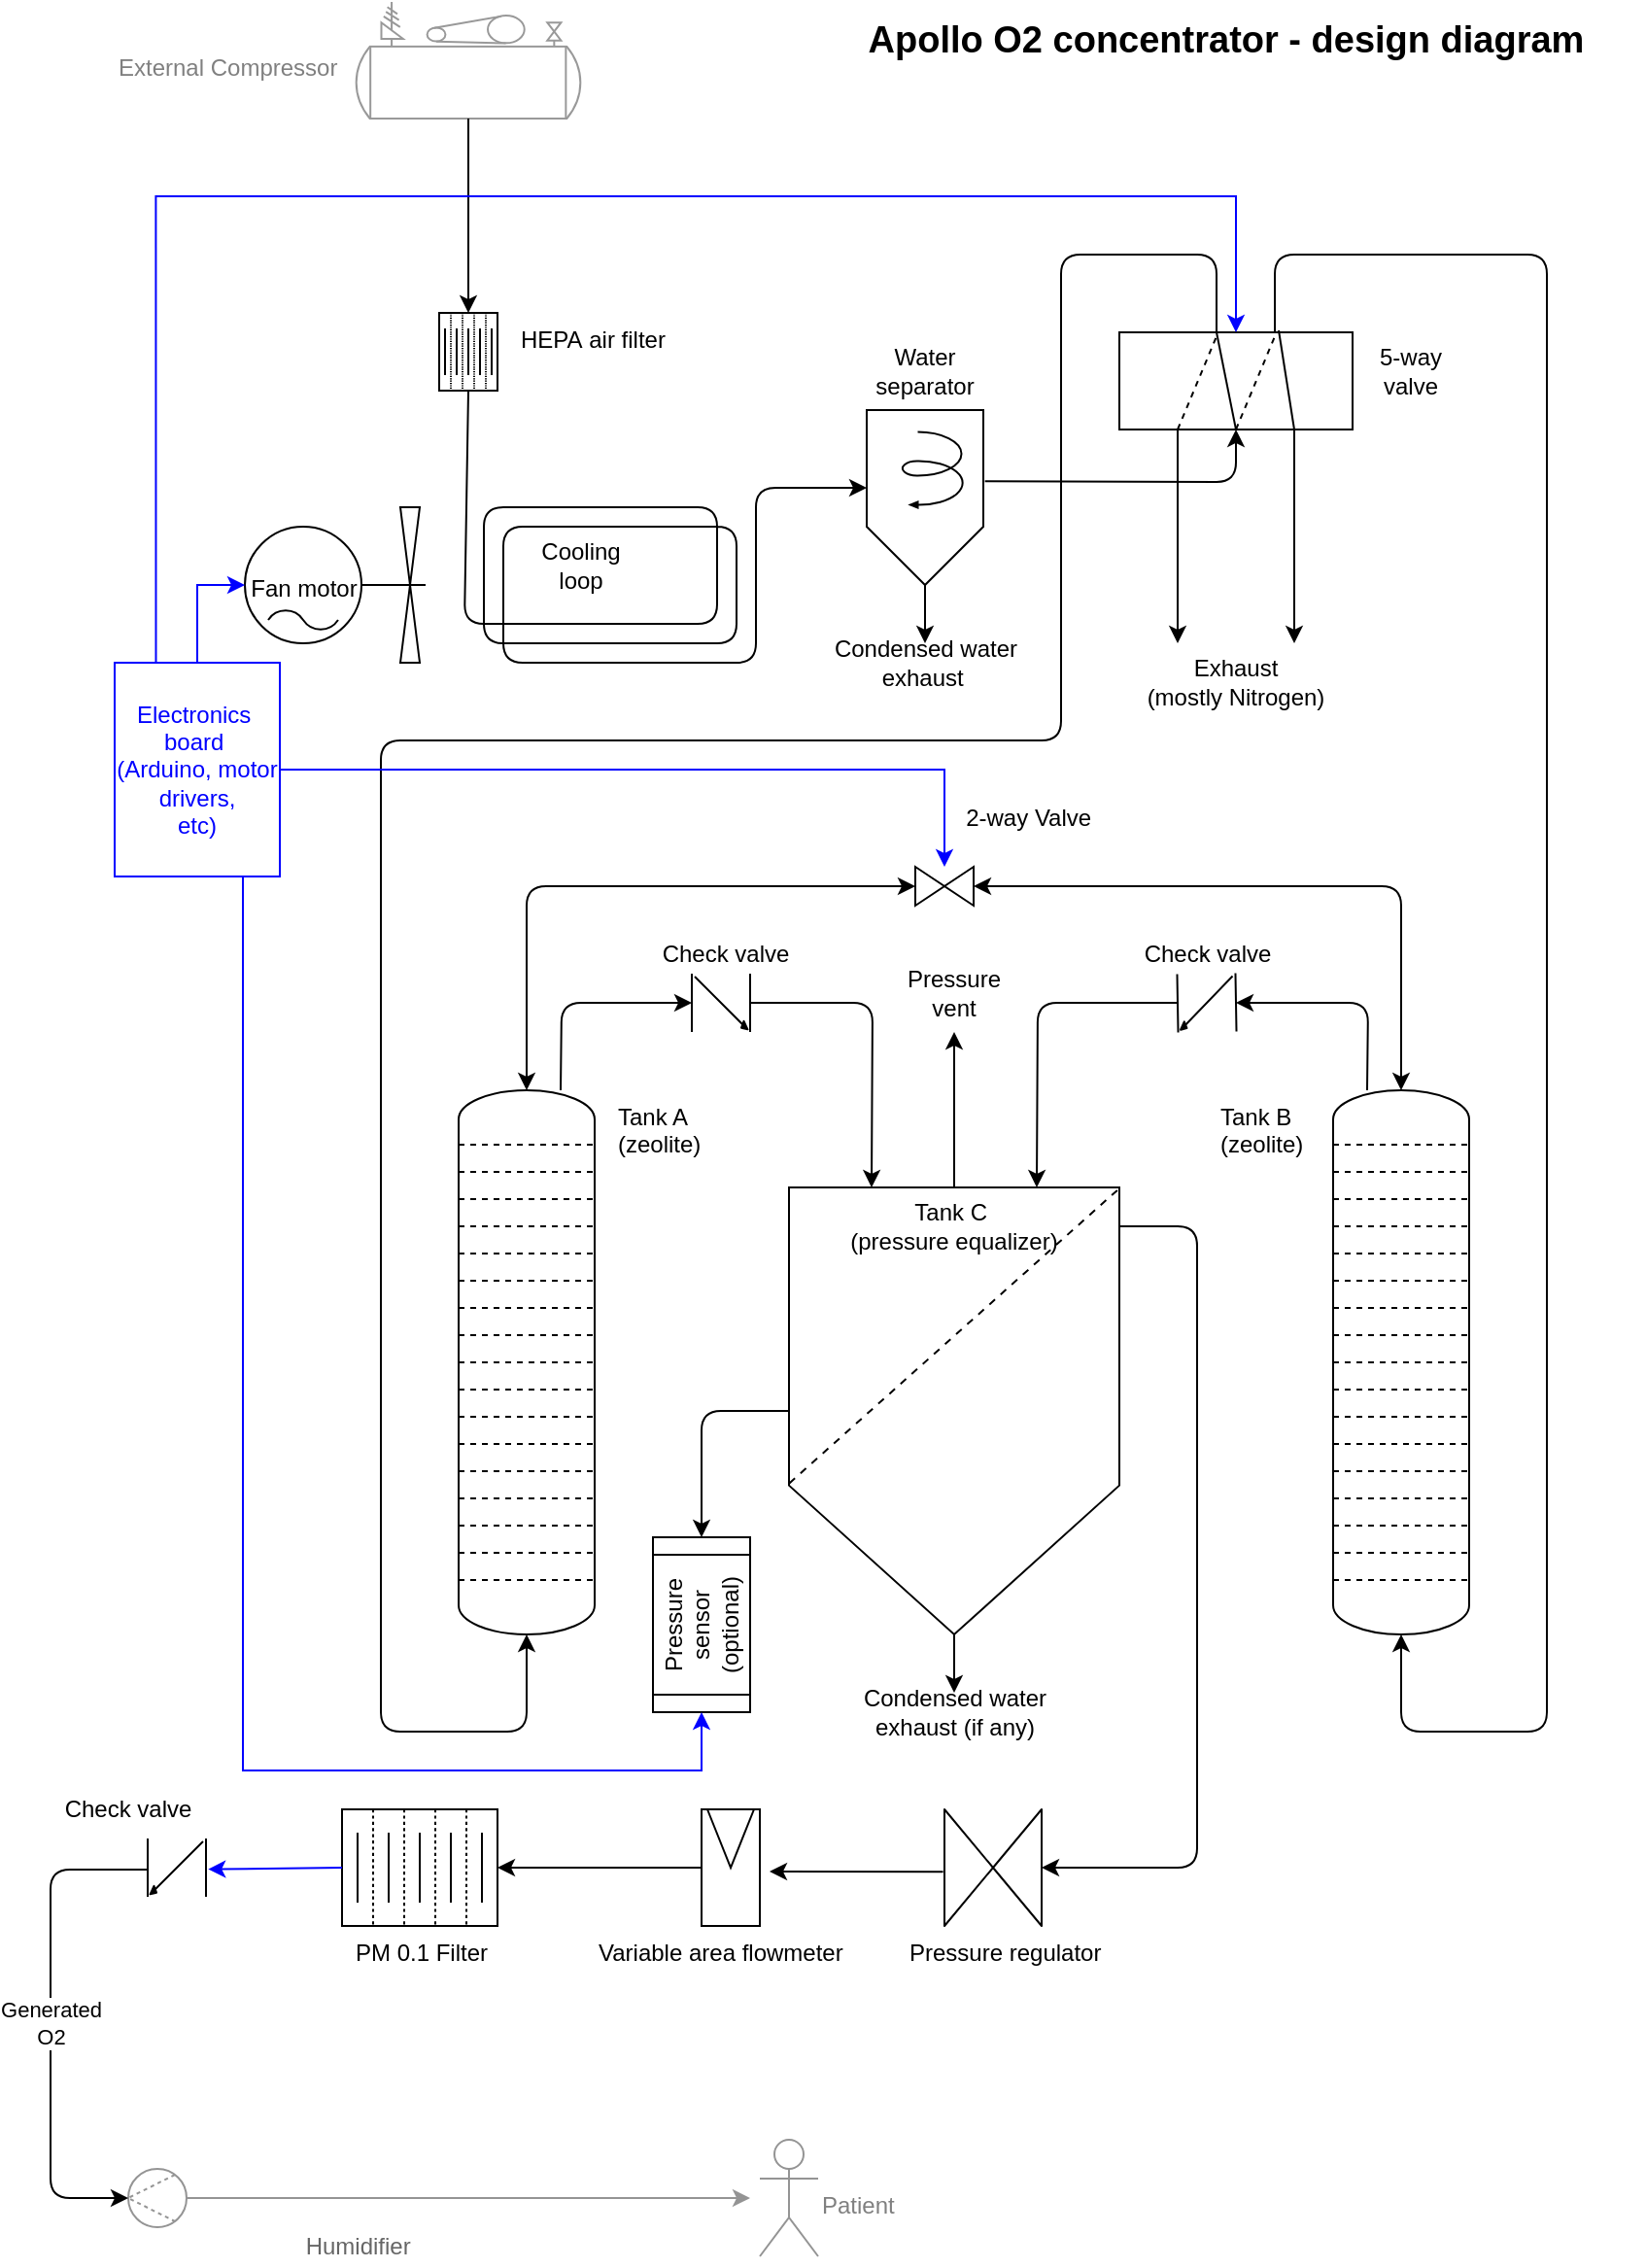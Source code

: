 <mxfile version="12.8.5" type="google" pages="2"><diagram id="o3UDUGT663K1OVZrXmTl" name="Mechanical diagram"><mxGraphModel dx="1422" dy="1862" grid="1" gridSize="10" guides="1" tooltips="1" connect="1" arrows="1" fold="1" page="1" pageScale="1" pageWidth="850" pageHeight="1100" math="0" shadow="0"><root><mxCell id="0"/><mxCell id="1" parent="0"/><mxCell id="xIg6QCw39Z3vxTg9VOTx-1" value="" style="verticalLabelPosition=bottom;outlineConnect=0;align=center;dashed=0;html=1;verticalAlign=top;shape=mxgraph.pid.compressors.ac_air_compressor;fontFamily=Helvetica;fontSize=12;fontColor=#999999;strokeColor=#999999;fillColor=#ffffff;" parent="1" vertex="1"><mxGeometry x="185" y="-1080" width="120" height="60" as="geometry"/></mxCell><mxCell id="xIg6QCw39Z3vxTg9VOTx-15" value="" style="endArrow=classic;html=1;exitX=0.5;exitY=1;exitDx=0;exitDy=0;" parent="1" source="xIg6QCw39Z3vxTg9VOTx-2" edge="1"><mxGeometry width="50" height="50" relative="1" as="geometry"><mxPoint x="343" y="-530" as="sourcePoint"/><mxPoint x="450" y="-830" as="targetPoint"/><Array as="points"><mxPoint x="243" y="-760"/><mxPoint x="373" y="-760"/><mxPoint x="373" y="-820"/><mxPoint x="253" y="-820"/><mxPoint x="253" y="-750"/><mxPoint x="383" y="-750"/><mxPoint x="383" y="-810"/><mxPoint x="263" y="-810"/><mxPoint x="263" y="-740"/><mxPoint x="393" y="-740"/><mxPoint x="393" y="-830"/></Array></mxGeometry></mxCell><mxCell id="xIg6QCw39Z3vxTg9VOTx-26" value="" style="rounded=0;whiteSpace=wrap;html=1;fillColor=none;" parent="1" vertex="1"><mxGeometry x="580" y="-910" width="120" height="50" as="geometry"/></mxCell><mxCell id="xIg6QCw39Z3vxTg9VOTx-29" value="" style="endArrow=classic;html=1;entryX=0.5;entryY=1;entryDx=0;entryDy=0;exitX=0.667;exitY=0;exitDx=0;exitDy=0;exitPerimeter=0;" parent="1" source="xIg6QCw39Z3vxTg9VOTx-26" target="xIg6QCw39Z3vxTg9VOTx-34" edge="1"><mxGeometry width="50" height="50" relative="1" as="geometry"><mxPoint x="680" y="-950" as="sourcePoint"/><mxPoint x="670" y="-790" as="targetPoint"/><Array as="points"><mxPoint x="660" y="-950"/><mxPoint x="800" y="-950"/><mxPoint x="800" y="-710"/><mxPoint x="800" y="-190"/><mxPoint x="725" y="-190"/></Array></mxGeometry></mxCell><mxCell id="xIg6QCw39Z3vxTg9VOTx-30" value="" style="endArrow=classic;html=1;entryX=0.5;entryY=1;entryDx=0;entryDy=0;" parent="1" target="xIg6QCw39Z3vxTg9VOTx-33" edge="1"><mxGeometry width="50" height="50" relative="1" as="geometry"><mxPoint x="630" y="-910" as="sourcePoint"/><mxPoint x="600" y="-790" as="targetPoint"/><Array as="points"><mxPoint x="630" y="-950"/><mxPoint x="550" y="-950"/><mxPoint x="550" y="-700"/><mxPoint x="200" y="-700"/><mxPoint x="200" y="-190"/><mxPoint x="275" y="-190"/></Array></mxGeometry></mxCell><mxCell id="xIg6QCw39Z3vxTg9VOTx-31" value="Cooling loop" style="text;html=1;strokeColor=none;fillColor=none;align=center;verticalAlign=middle;whiteSpace=wrap;rounded=0;" parent="1" vertex="1"><mxGeometry x="283" y="-800" width="40" height="20" as="geometry"/></mxCell><mxCell id="xIg6QCw39Z3vxTg9VOTx-32" value="" style="verticalLabelPosition=bottom;outlineConnect=0;align=center;dashed=0;html=1;verticalAlign=top;shape=mxgraph.pid.misc.screening_device,_sieve,_strainer;fontFamily=Helvetica;fontSize=12;fontColor=#000000;strokeColor=#000000;fillColor=#ffffff;flipH=1;" parent="1" vertex="1"><mxGeometry x="410" y="-470" width="170" height="230" as="geometry"/></mxCell><mxCell id="xIg6QCw39Z3vxTg9VOTx-33" value="" style="verticalLabelPosition=bottom;outlineConnect=0;align=center;dashed=0;html=1;verticalAlign=top;shape=mxgraph.pid2misc.column;columnType=tray;fontFamily=Helvetica;fontSize=12;fontColor=#000000;strokeColor=#000000;" parent="1" vertex="1"><mxGeometry x="240" y="-520" width="70" height="280" as="geometry"/></mxCell><mxCell id="xIg6QCw39Z3vxTg9VOTx-34" value="" style="verticalLabelPosition=bottom;outlineConnect=0;align=center;dashed=0;html=1;verticalAlign=top;shape=mxgraph.pid2misc.column;columnType=tray;fontFamily=Helvetica;fontSize=12;fontColor=#000000;strokeColor=#000000;" parent="1" vertex="1"><mxGeometry x="690" y="-520" width="70" height="280" as="geometry"/></mxCell><mxCell id="xIg6QCw39Z3vxTg9VOTx-35" value="" style="endArrow=classic;html=1;exitX=0.75;exitY=1;exitDx=0;exitDy=0;" parent="1" source="xIg6QCw39Z3vxTg9VOTx-26" edge="1"><mxGeometry width="50" height="50" relative="1" as="geometry"><mxPoint x="440" y="-670" as="sourcePoint"/><mxPoint x="670" y="-750" as="targetPoint"/></mxGeometry></mxCell><mxCell id="xIg6QCw39Z3vxTg9VOTx-38" value="" style="endArrow=classic;html=1;exitX=0.25;exitY=1;exitDx=0;exitDy=0;" parent="1" source="xIg6QCw39Z3vxTg9VOTx-26" edge="1"><mxGeometry width="50" height="50" relative="1" as="geometry"><mxPoint x="440" y="-670" as="sourcePoint"/><mxPoint x="610" y="-750" as="targetPoint"/></mxGeometry></mxCell><mxCell id="xIg6QCw39Z3vxTg9VOTx-39" value="" style="shape=collate;whiteSpace=wrap;html=1;fillColor=none;rotation=-90;" parent="1" vertex="1"><mxGeometry x="480" y="-640" width="20" height="30" as="geometry"/></mxCell><mxCell id="xIg6QCw39Z3vxTg9VOTx-42" value="" style="endArrow=classic;startArrow=classic;html=1;exitX=0.5;exitY=0;exitDx=0;exitDy=0;entryX=0.5;entryY=0;entryDx=0;entryDy=0;" parent="1" source="xIg6QCw39Z3vxTg9VOTx-33" target="xIg6QCw39Z3vxTg9VOTx-39" edge="1"><mxGeometry width="50" height="50" relative="1" as="geometry"><mxPoint x="280" y="-540" as="sourcePoint"/><mxPoint x="330" y="-590" as="targetPoint"/><Array as="points"><mxPoint x="275" y="-625"/></Array></mxGeometry></mxCell><mxCell id="xIg6QCw39Z3vxTg9VOTx-43" value="" style="endArrow=classic;startArrow=classic;html=1;exitX=0.5;exitY=0;exitDx=0;exitDy=0;entryX=0.5;entryY=1;entryDx=0;entryDy=0;" parent="1" source="xIg6QCw39Z3vxTg9VOTx-34" target="xIg6QCw39Z3vxTg9VOTx-39" edge="1"><mxGeometry width="50" height="50" relative="1" as="geometry"><mxPoint x="500" y="-610" as="sourcePoint"/><mxPoint x="550" y="-660" as="targetPoint"/><Array as="points"><mxPoint x="725" y="-625"/></Array></mxGeometry></mxCell><mxCell id="xIg6QCw39Z3vxTg9VOTx-44" value="2-way Valve&amp;nbsp;" style="text;html=1;strokeColor=none;fillColor=none;align=center;verticalAlign=middle;whiteSpace=wrap;rounded=0;" parent="1" vertex="1"><mxGeometry x="500" y="-670" width="70" height="20" as="geometry"/></mxCell><mxCell id="xIg6QCw39Z3vxTg9VOTx-47" value="" style="verticalLabelPosition=bottom;align=center;html=1;verticalAlign=top;pointerEvents=1;dashed=0;shape=mxgraph.pid2valves.valve;valveType=check;fontFamily=Helvetica;fontSize=12;fontColor=#000000;strokeColor=#000000;fillColor=#ffffff;" parent="1" vertex="1"><mxGeometry x="360" y="-580" width="30" height="30" as="geometry"/></mxCell><mxCell id="xIg6QCw39Z3vxTg9VOTx-49" value="" style="endArrow=classic;html=1;exitX=1;exitY=0.5;exitDx=0;exitDy=0;entryX=0.25;entryY=0;entryDx=0;entryDy=0;" parent="1" source="xIg6QCw39Z3vxTg9VOTx-47" target="xIg6QCw39Z3vxTg9VOTx-32" edge="1"><mxGeometry width="50" height="50" relative="1" as="geometry"><mxPoint x="440" y="-480" as="sourcePoint"/><mxPoint x="490" y="-530" as="targetPoint"/><Array as="points"><mxPoint x="453" y="-565"/></Array></mxGeometry></mxCell><mxCell id="xIg6QCw39Z3vxTg9VOTx-50" value="" style="endArrow=classic;html=1;exitX=0.75;exitY=0;exitDx=0;exitDy=0;entryX=0;entryY=0.5;entryDx=0;entryDy=0;" parent="1" source="xIg6QCw39Z3vxTg9VOTx-33" target="xIg6QCw39Z3vxTg9VOTx-47" edge="1"><mxGeometry width="50" height="50" relative="1" as="geometry"><mxPoint x="440" y="-480" as="sourcePoint"/><mxPoint x="490" y="-530" as="targetPoint"/><Array as="points"><mxPoint x="293" y="-565"/></Array></mxGeometry></mxCell><mxCell id="xIg6QCw39Z3vxTg9VOTx-51" value="`" style="verticalLabelPosition=bottom;align=center;html=1;verticalAlign=top;pointerEvents=1;dashed=0;shape=mxgraph.pid2valves.valve;valveType=check;fontFamily=Helvetica;fontSize=12;fontColor=#000000;strokeColor=#000000;fillColor=#ffffff;rotation=-181;flipV=1;" parent="1" vertex="1"><mxGeometry x="610" y="-580" width="30" height="30" as="geometry"/></mxCell><mxCell id="xIg6QCw39Z3vxTg9VOTx-52" value="" style="endArrow=classic;html=1;exitX=0.25;exitY=0;exitDx=0;exitDy=0;" parent="1" source="xIg6QCw39Z3vxTg9VOTx-34" edge="1"><mxGeometry width="50" height="50" relative="1" as="geometry"><mxPoint x="440" y="-480" as="sourcePoint"/><mxPoint x="640" y="-565" as="targetPoint"/><Array as="points"><mxPoint x="708" y="-565"/></Array></mxGeometry></mxCell><mxCell id="xIg6QCw39Z3vxTg9VOTx-53" value="" style="endArrow=classic;html=1;entryX=0.75;entryY=0;entryDx=0;entryDy=0;" parent="1" target="xIg6QCw39Z3vxTg9VOTx-32" edge="1"><mxGeometry width="50" height="50" relative="1" as="geometry"><mxPoint x="610" y="-565" as="sourcePoint"/><mxPoint x="490" y="-530" as="targetPoint"/><Array as="points"><mxPoint x="538" y="-565"/></Array></mxGeometry></mxCell><mxCell id="xIg6QCw39Z3vxTg9VOTx-54" value="Check valve" style="text;html=1;strokeColor=none;fillColor=none;align=center;verticalAlign=middle;whiteSpace=wrap;rounded=0;" parent="1" vertex="1"><mxGeometry x="335" y="-600" width="85" height="20" as="geometry"/></mxCell><mxCell id="xIg6QCw39Z3vxTg9VOTx-55" value="Check valve" style="text;html=1;strokeColor=none;fillColor=none;align=center;verticalAlign=middle;whiteSpace=wrap;rounded=0;" parent="1" vertex="1"><mxGeometry x="582.5" y="-600" width="85" height="20" as="geometry"/></mxCell><mxCell id="xIg6QCw39Z3vxTg9VOTx-56" value="Exhaust &lt;br&gt;(mostly Nitrogen)" style="text;html=1;strokeColor=none;fillColor=none;align=center;verticalAlign=middle;whiteSpace=wrap;rounded=0;" parent="1" vertex="1"><mxGeometry x="560" y="-750" width="160" height="40" as="geometry"/></mxCell><mxCell id="xIg6QCw39Z3vxTg9VOTx-57" value="" style="endArrow=none;dashed=1;html=1;entryX=0.667;entryY=0.04;entryDx=0;entryDy=0;entryPerimeter=0;exitX=0.5;exitY=1;exitDx=0;exitDy=0;" parent="1" source="xIg6QCw39Z3vxTg9VOTx-26" target="xIg6QCw39Z3vxTg9VOTx-26" edge="1"><mxGeometry width="50" height="50" relative="1" as="geometry"><mxPoint x="440" y="-680" as="sourcePoint"/><mxPoint x="490" y="-730" as="targetPoint"/></mxGeometry></mxCell><mxCell id="xIg6QCw39Z3vxTg9VOTx-58" value="" style="endArrow=none;dashed=1;html=1;entryX=0.667;entryY=0.04;entryDx=0;entryDy=0;entryPerimeter=0;exitX=0.5;exitY=1;exitDx=0;exitDy=0;" parent="1" edge="1"><mxGeometry width="50" height="50" relative="1" as="geometry"><mxPoint x="610" y="-860" as="sourcePoint"/><mxPoint x="630.04" y="-908" as="targetPoint"/></mxGeometry></mxCell><mxCell id="xIg6QCw39Z3vxTg9VOTx-60" value="" style="endArrow=none;html=1;exitX=0.5;exitY=1;exitDx=0;exitDy=0;" parent="1" source="xIg6QCw39Z3vxTg9VOTx-26" edge="1"><mxGeometry width="50" height="50" relative="1" as="geometry"><mxPoint x="440" y="-680" as="sourcePoint"/><mxPoint x="630" y="-910" as="targetPoint"/></mxGeometry></mxCell><mxCell id="xIg6QCw39Z3vxTg9VOTx-61" value="" style="endArrow=none;html=1;exitX=0.75;exitY=1;exitDx=0;exitDy=0;" parent="1" source="xIg6QCw39Z3vxTg9VOTx-26" edge="1"><mxGeometry width="50" height="50" relative="1" as="geometry"><mxPoint x="440" y="-680" as="sourcePoint"/><mxPoint x="662" y="-911" as="targetPoint"/></mxGeometry></mxCell><mxCell id="xIg6QCw39Z3vxTg9VOTx-62" value="5-way valve" style="text;html=1;strokeColor=none;fillColor=none;align=center;verticalAlign=middle;whiteSpace=wrap;rounded=0;" parent="1" vertex="1"><mxGeometry x="710" y="-900" width="40" height="20" as="geometry"/></mxCell><mxCell id="xIg6QCw39Z3vxTg9VOTx-63" value="Pressure &lt;br&gt;sensor (optional)" style="shape=process;whiteSpace=wrap;html=1;backgroundOutline=1;fillColor=none;rotation=-90;" parent="1" vertex="1"><mxGeometry x="320" y="-270" width="90" height="50" as="geometry"/></mxCell><mxCell id="xIg6QCw39Z3vxTg9VOTx-69" value="" style="endArrow=classic;html=1;exitX=0.5;exitY=0;exitDx=0;exitDy=0;" parent="1" source="xIg6QCw39Z3vxTg9VOTx-32" edge="1"><mxGeometry width="50" height="50" relative="1" as="geometry"><mxPoint x="400" y="-300" as="sourcePoint"/><mxPoint x="495" y="-550" as="targetPoint"/></mxGeometry></mxCell><mxCell id="xIg6QCw39Z3vxTg9VOTx-70" value="Pressure&lt;br&gt;vent" style="text;html=1;strokeColor=none;fillColor=none;align=center;verticalAlign=middle;whiteSpace=wrap;rounded=0;" parent="1" vertex="1"><mxGeometry x="475" y="-580" width="40" height="20" as="geometry"/></mxCell><mxCell id="xIg6QCw39Z3vxTg9VOTx-74" value="" style="verticalLabelPosition=bottom;align=center;outlineConnect=0;dashed=0;html=1;verticalAlign=top;shape=mxgraph.pid.flow_sensors.wedge;fontFamily=Helvetica;fontSize=12;fontColor=#000000;strokeColor=#000000;fillColor=#ffffff;" parent="1" vertex="1"><mxGeometry x="365" y="-150" width="30" height="60" as="geometry"/></mxCell><mxCell id="xIg6QCw39Z3vxTg9VOTx-75" value="" style="shape=umlActor;verticalLabelPosition=bottom;labelBackgroundColor=#ffffff;verticalAlign=top;html=1;outlineConnect=0;fillColor=none;strokeColor=#949494;" parent="1" vertex="1"><mxGeometry x="395" y="20" width="30" height="60" as="geometry"/></mxCell><mxCell id="xIg6QCw39Z3vxTg9VOTx-76" value="" style="verticalLabelPosition=bottom;align=center;dashed=0;html=1;verticalAlign=top;shape=mxgraph.pid.filters.press_filter;fontFamily=Helvetica;fontSize=12;fontColor=#000000;strokeColor=#000000;" parent="1" vertex="1"><mxGeometry x="180" y="-150" width="80" height="60" as="geometry"/></mxCell><mxCell id="xIg6QCw39Z3vxTg9VOTx-77" value="" style="endArrow=classic;html=1;exitX=0;exitY=0.5;exitDx=0;exitDy=0;entryX=1;entryY=0.5;entryDx=0;entryDy=0;" parent="1" source="xIg6QCw39Z3vxTg9VOTx-74" target="xIg6QCw39Z3vxTg9VOTx-76" edge="1"><mxGeometry width="50" height="50" relative="1" as="geometry"><mxPoint x="400" y="-300" as="sourcePoint"/><mxPoint x="450" y="-350" as="targetPoint"/></mxGeometry></mxCell><mxCell id="xIg6QCw39Z3vxTg9VOTx-86" value="Apollo O2 concentrator - design diagram" style="text;html=1;strokeColor=none;fillColor=none;align=center;verticalAlign=middle;whiteSpace=wrap;rounded=0;fontStyle=1;fontSize=19;" parent="1" vertex="1"><mxGeometry x="420" y="-1070" width="430" height="20" as="geometry"/></mxCell><mxCell id="xIg6QCw39Z3vxTg9VOTx-87" value="&lt;font style=&quot;font-size: 12px&quot;&gt;Fan motor&lt;/font&gt;" style="dashed=0;outlineConnect=0;align=center;html=1;shape=mxgraph.pid.engines.electric_motor_(ac);fontSize=19;fontFamily=Helvetica;fontColor=#000000;strokeColor=#000000;" parent="1" vertex="1"><mxGeometry x="130" y="-810" width="60" height="60" as="geometry"/></mxCell><mxCell id="xIg6QCw39Z3vxTg9VOTx-88" value="" style="shape=collate;whiteSpace=wrap;html=1;fillColor=none;fontSize=19;" parent="1" vertex="1"><mxGeometry x="210" y="-820" width="10" height="80" as="geometry"/></mxCell><mxCell id="xIg6QCw39Z3vxTg9VOTx-89" value="" style="endArrow=none;html=1;fontSize=19;exitX=1;exitY=0.5;exitDx=0;exitDy=0;entryX=1;entryY=0.5;entryDx=0;entryDy=0;" parent="1" source="xIg6QCw39Z3vxTg9VOTx-87" edge="1"><mxGeometry width="50" height="50" relative="1" as="geometry"><mxPoint x="323" y="-800" as="sourcePoint"/><mxPoint x="223" y="-780.0" as="targetPoint"/></mxGeometry></mxCell><mxCell id="XBmkIqGuhEe5JPLgvnmB-3" value="&lt;span style=&quot;white-space: nowrap&quot;&gt;Tank C&amp;nbsp;&lt;/span&gt;&lt;br style=&quot;white-space: nowrap&quot;&gt;&lt;span style=&quot;white-space: nowrap&quot;&gt;(pressure equalizer)&lt;/span&gt;" style="text;html=1;strokeColor=none;fillColor=none;align=center;verticalAlign=middle;whiteSpace=wrap;rounded=0;" parent="1" vertex="1"><mxGeometry x="475" y="-460" width="40" height="20" as="geometry"/></mxCell><mxCell id="XBmkIqGuhEe5JPLgvnmB-4" value="Tank A &lt;br&gt;(zeolite)" style="text;html=1;" parent="1" vertex="1"><mxGeometry x="320" y="-520" width="50" height="40" as="geometry"/></mxCell><mxCell id="XBmkIqGuhEe5JPLgvnmB-5" value="Tank B &lt;br&gt;(zeolite)" style="text;html=1;" parent="1" vertex="1"><mxGeometry x="630" y="-520" width="50" height="40" as="geometry"/></mxCell><mxCell id="XBmkIqGuhEe5JPLgvnmB-6" value="" style="verticalLabelPosition=bottom;align=center;html=1;verticalAlign=top;pointerEvents=1;dashed=0;shape=mxgraph.pid2valves.valve;valveType=check;fontFamily=Helvetica;fontSize=12;fontColor=#000000;strokeColor=#000000;fillColor=#ffffff;flipV=0;flipH=1;" parent="1" vertex="1"><mxGeometry x="80" y="-135" width="30" height="30" as="geometry"/></mxCell><mxCell id="XBmkIqGuhEe5JPLgvnmB-8" value="Check valve" style="text;html=1;strokeColor=none;fillColor=none;align=center;verticalAlign=middle;whiteSpace=wrap;rounded=0;" parent="1" vertex="1"><mxGeometry x="30" y="-160" width="80" height="20" as="geometry"/></mxCell><mxCell id="XBmkIqGuhEe5JPLgvnmB-10" value="" style="verticalLabelPosition=bottom;align=center;dashed=0;html=1;verticalAlign=top;shape=mxgraph.pid.piping.temporary_strainer;strokeColor=#949494;" parent="1" vertex="1"><mxGeometry x="70" y="35" width="30" height="30" as="geometry"/></mxCell><mxCell id="XBmkIqGuhEe5JPLgvnmB-12" value="Humidifier&amp;nbsp;" style="text;html=1;strokeColor=none;fillColor=none;align=center;verticalAlign=middle;whiteSpace=wrap;rounded=0;fontColor=#666666;" parent="1" vertex="1"><mxGeometry x="170" y="65" width="40" height="20" as="geometry"/></mxCell><mxCell id="XBmkIqGuhEe5JPLgvnmB-13" value="" style="endArrow=classic;html=1;exitX=1;exitY=0.5;exitDx=0;exitDy=0;exitPerimeter=0;strokeColor=#949494;" parent="1" source="XBmkIqGuhEe5JPLgvnmB-10" edge="1"><mxGeometry width="50" height="50" relative="1" as="geometry"><mxPoint x="160" y="-60" as="sourcePoint"/><mxPoint x="390" y="50" as="targetPoint"/></mxGeometry></mxCell><mxCell id="xIg6QCw39Z3vxTg9VOTx-2" value="" style="verticalLabelPosition=bottom;align=center;dashed=0;html=1;verticalAlign=top;shape=mxgraph.pid.filters.press_filter;fontFamily=Helvetica;fontSize=12;fontColor=#000000;strokeColor=#000000;fillColor=#ffffff;" parent="1" vertex="1"><mxGeometry x="230" y="-920" width="30" height="40" as="geometry"/></mxCell><mxCell id="bozddTXUQHd-YuDMiWXC-2" value="" style="endArrow=classic;html=1;exitX=0.5;exitY=1;exitDx=0;exitDy=0;entryX=0.5;entryY=0;entryDx=0;entryDy=0;entryPerimeter=0;" parent="1" source="xIg6QCw39Z3vxTg9VOTx-1" target="xIg6QCw39Z3vxTg9VOTx-2" edge="1"><mxGeometry width="50" height="50" relative="1" as="geometry"><mxPoint x="340" y="-1140" as="sourcePoint"/><mxPoint x="640" y="-860" as="targetPoint"/><Array as="points"/></mxGeometry></mxCell><mxCell id="bozddTXUQHd-YuDMiWXC-3" value="HEPA air filter" style="text;html=1;" parent="1" vertex="1"><mxGeometry x="270" y="-920" width="100" height="30" as="geometry"/></mxCell><mxCell id="bozddTXUQHd-YuDMiWXC-5" value="" style="shape=mxgraph.pid.separators.separator_(cyclone);html=1;align=center;verticalLabelPosition=bottom;verticalAlign=top;dashed=0;" parent="1" vertex="1"><mxGeometry x="450" y="-870" width="60" height="90" as="geometry"/></mxCell><mxCell id="bozddTXUQHd-YuDMiWXC-6" value="Water separator" style="text;html=1;strokeColor=none;fillColor=none;align=center;verticalAlign=middle;whiteSpace=wrap;rounded=0;" parent="1" vertex="1"><mxGeometry x="460" y="-900" width="40" height="20" as="geometry"/></mxCell><mxCell id="bozddTXUQHd-YuDMiWXC-7" value="" style="endArrow=classic;html=1;exitX=1.014;exitY=0.407;exitDx=0;exitDy=0;exitPerimeter=0;" parent="1" source="bozddTXUQHd-YuDMiWXC-5" edge="1"><mxGeometry width="50" height="50" relative="1" as="geometry"><mxPoint x="270" y="-860" as="sourcePoint"/><mxPoint x="640" y="-860" as="targetPoint"/><Array as="points"><mxPoint x="640" y="-833"/></Array></mxGeometry></mxCell><mxCell id="bozddTXUQHd-YuDMiWXC-8" value="PM 0.1 Filter" style="text;html=1;" parent="1" vertex="1"><mxGeometry x="185" y="-90" width="90" height="30" as="geometry"/></mxCell><mxCell id="bozddTXUQHd-YuDMiWXC-11" style="edgeStyle=orthogonalEdgeStyle;rounded=0;orthogonalLoop=1;jettySize=auto;html=1;exitX=0.5;exitY=0;exitDx=0;exitDy=0;strokeColor=#0000FF;entryX=0;entryY=0.5;entryDx=0;entryDy=0;entryPerimeter=0;" parent="1" source="bozddTXUQHd-YuDMiWXC-9" target="xIg6QCw39Z3vxTg9VOTx-87" edge="1"><mxGeometry relative="1" as="geometry"/></mxCell><mxCell id="bozddTXUQHd-YuDMiWXC-12" style="edgeStyle=orthogonalEdgeStyle;rounded=0;orthogonalLoop=1;jettySize=auto;html=1;entryX=0.5;entryY=0;entryDx=0;entryDy=0;strokeColor=#0000FF;exitX=0.25;exitY=0;exitDx=0;exitDy=0;" parent="1" source="bozddTXUQHd-YuDMiWXC-9" target="xIg6QCw39Z3vxTg9VOTx-26" edge="1"><mxGeometry relative="1" as="geometry"><Array as="points"><mxPoint x="84" y="-980"/><mxPoint x="640" y="-980"/></Array></mxGeometry></mxCell><mxCell id="bozddTXUQHd-YuDMiWXC-13" style="edgeStyle=orthogonalEdgeStyle;rounded=0;orthogonalLoop=1;jettySize=auto;html=1;exitX=1;exitY=0.5;exitDx=0;exitDy=0;entryX=1;entryY=0.5;entryDx=0;entryDy=0;strokeColor=#0000FF;" parent="1" source="bozddTXUQHd-YuDMiWXC-9" target="xIg6QCw39Z3vxTg9VOTx-39" edge="1"><mxGeometry relative="1" as="geometry"/></mxCell><mxCell id="bozddTXUQHd-YuDMiWXC-14" style="edgeStyle=orthogonalEdgeStyle;rounded=0;orthogonalLoop=1;jettySize=auto;html=1;exitX=0.75;exitY=1;exitDx=0;exitDy=0;entryX=0;entryY=0.5;entryDx=0;entryDy=0;strokeColor=#0000FF;" parent="1" source="bozddTXUQHd-YuDMiWXC-9" target="xIg6QCw39Z3vxTg9VOTx-63" edge="1"><mxGeometry relative="1" as="geometry"><Array as="points"><mxPoint x="129" y="-170"/><mxPoint x="365" y="-170"/></Array></mxGeometry></mxCell><mxCell id="bozddTXUQHd-YuDMiWXC-9" value="Electronics&amp;nbsp;&lt;br&gt;board&amp;nbsp;&lt;br&gt;(Arduino, motor &lt;br&gt;drivers, &lt;br&gt;etc)" style="rounded=0;whiteSpace=wrap;html=1;strokeColor=#0000FF;fontColor=#0000FF;" parent="1" vertex="1"><mxGeometry x="63" y="-740" width="85" height="110" as="geometry"/></mxCell><mxCell id="bozddTXUQHd-YuDMiWXC-16" value="Patient" style="text;html=1;fontColor=#808080;" parent="1" vertex="1"><mxGeometry x="425" y="40" width="60" height="30" as="geometry"/></mxCell><mxCell id="bozddTXUQHd-YuDMiWXC-17" value="" style="endArrow=classic;html=1;strokeColor=#0000FF;entryX=-0.037;entryY=0.527;entryDx=0;entryDy=0;entryPerimeter=0;" parent="1" target="XBmkIqGuhEe5JPLgvnmB-6" edge="1"><mxGeometry width="50" height="50" relative="1" as="geometry"><mxPoint x="180" y="-120" as="sourcePoint"/><mxPoint x="220" y="-160" as="targetPoint"/></mxGeometry></mxCell><mxCell id="bozddTXUQHd-YuDMiWXC-18" value="External Compressor" style="text;html=1;fontColor=#808080;" parent="1" vertex="1"><mxGeometry x="63" y="-1060" width="140" height="30" as="geometry"/></mxCell><mxCell id="xIg6QCw39Z3vxTg9VOTx-68" value="Condensed water exhaust (if any)" style="text;html=1;strokeColor=none;fillColor=none;align=center;verticalAlign=middle;whiteSpace=wrap;rounded=0;" parent="1" vertex="1"><mxGeometry x="442.5" y="-210" width="105" height="20" as="geometry"/></mxCell><mxCell id="tlbBGblO9WlrEQGdmLTe-1" value="" style="endArrow=classic;html=1;exitX=0.5;exitY=1;exitDx=0;exitDy=0;" parent="1" source="xIg6QCw39Z3vxTg9VOTx-32" target="xIg6QCw39Z3vxTg9VOTx-68" edge="1"><mxGeometry width="50" height="50" relative="1" as="geometry"><mxPoint x="495" y="-240" as="sourcePoint"/><mxPoint x="495" y="-150" as="targetPoint"/></mxGeometry></mxCell><mxCell id="tlbBGblO9WlrEQGdmLTe-2" value="Variable area flowmeter" style="text;html=1;" parent="1" vertex="1"><mxGeometry x="310" y="-90" width="140" height="40" as="geometry"/></mxCell><mxCell id="tlbBGblO9WlrEQGdmLTe-4" value="Generated &lt;br&gt;O2" style="endArrow=classic;html=1;exitX=1;exitY=0.533;exitDx=0;exitDy=0;exitPerimeter=0;entryX=0;entryY=0.5;entryDx=0;entryDy=0;entryPerimeter=0;" parent="1" source="XBmkIqGuhEe5JPLgvnmB-6" target="XBmkIqGuhEe5JPLgvnmB-10" edge="1"><mxGeometry width="50" height="50" relative="1" as="geometry"><mxPoint x="400" y="-280" as="sourcePoint"/><mxPoint x="30" y="-30" as="targetPoint"/><Array as="points"><mxPoint x="30" y="-119"/><mxPoint x="30" y="50"/></Array></mxGeometry></mxCell><mxCell id="tlbBGblO9WlrEQGdmLTe-6" value="" style="verticalLabelPosition=bottom;align=center;html=1;verticalAlign=top;pointerEvents=1;dashed=0;shape=mxgraph.pid2valves.valve;valveType=gate;fontColor=#0000FF;direction=east;" parent="1" vertex="1"><mxGeometry x="490" y="-150" width="50" height="60" as="geometry"/></mxCell><mxCell id="tlbBGblO9WlrEQGdmLTe-10" value="" style="endArrow=classic;html=1;entryX=1;entryY=0.5;entryDx=0;entryDy=0;exitX=0;exitY=0.087;exitDx=0;exitDy=0;exitPerimeter=0;" parent="1" source="xIg6QCw39Z3vxTg9VOTx-32" target="tlbBGblO9WlrEQGdmLTe-6" edge="1"><mxGeometry width="50" height="50" relative="1" as="geometry"><mxPoint x="590" y="-430" as="sourcePoint"/><mxPoint x="330" y="-120" as="targetPoint"/><Array as="points"><mxPoint x="620" y="-450"/><mxPoint x="620" y="-120"/></Array></mxGeometry></mxCell><mxCell id="tlbBGblO9WlrEQGdmLTe-14" value="" style="endArrow=classic;html=1;entryX=1;entryY=0.5;entryDx=0;entryDy=0;" parent="1" source="xIg6QCw39Z3vxTg9VOTx-32" target="xIg6QCw39Z3vxTg9VOTx-63" edge="1"><mxGeometry width="50" height="50" relative="1" as="geometry"><mxPoint x="400" y="-450" as="sourcePoint"/><mxPoint x="365" y="-290" as="targetPoint"/><Array as="points"><mxPoint x="365" y="-355"/></Array></mxGeometry></mxCell><mxCell id="tlbBGblO9WlrEQGdmLTe-15" value="Pressure regulator" style="text;html=1;" parent="1" vertex="1"><mxGeometry x="470" y="-90" width="140" height="40" as="geometry"/></mxCell><mxCell id="tlbBGblO9WlrEQGdmLTe-16" value="" style="endArrow=classic;html=1;fontColor=#0000FF;exitX=-0.014;exitY=0.536;exitDx=0;exitDy=0;exitPerimeter=0;" parent="1" source="tlbBGblO9WlrEQGdmLTe-6" edge="1"><mxGeometry width="50" height="50" relative="1" as="geometry"><mxPoint x="200" y="-210" as="sourcePoint"/><mxPoint x="400" y="-118" as="targetPoint"/></mxGeometry></mxCell><mxCell id="ugSl00AUiSMfDJ6aSM6W-1" value="Condensed water exhaust&amp;nbsp;" style="text;html=1;strokeColor=none;fillColor=none;align=center;verticalAlign=middle;whiteSpace=wrap;rounded=0;" parent="1" vertex="1"><mxGeometry x="427.5" y="-750" width="105" height="20" as="geometry"/></mxCell><mxCell id="ugSl00AUiSMfDJ6aSM6W-2" value="" style="endArrow=classic;html=1;exitX=0.5;exitY=1;exitDx=0;exitDy=0;" parent="1" target="ugSl00AUiSMfDJ6aSM6W-1" edge="1"><mxGeometry width="50" height="50" relative="1" as="geometry"><mxPoint x="480" y="-780" as="sourcePoint"/><mxPoint x="480" y="-690" as="targetPoint"/></mxGeometry></mxCell></root></mxGraphModel></diagram><diagram id="pn0hGaSppI2WfonmTyIw" name="Electrical diagram"><mxGraphModel dx="1422" dy="762" grid="1" gridSize="10" guides="1" tooltips="1" connect="1" arrows="1" fold="1" page="1" pageScale="1" pageWidth="850" pageHeight="1100" math="0" shadow="0"><root><mxCell id="ppkDVN5l0MeXiGbgv2dZ-0"/><mxCell id="ppkDVN5l0MeXiGbgv2dZ-1" parent="ppkDVN5l0MeXiGbgv2dZ-0"/><mxCell id="Ujp9HYSkOnidSRbUJOwB-0" value="" style="pointerEvents=1;verticalLabelPosition=bottom;shadow=0;dashed=0;align=center;html=1;verticalAlign=top;shape=mxgraph.electrical.signal_sources.ac_source;fillColor=none;fontSize=19;" parent="ppkDVN5l0MeXiGbgv2dZ-1" vertex="1"><mxGeometry x="30" y="110" width="60" height="60" as="geometry"/></mxCell><mxCell id="Ujp9HYSkOnidSRbUJOwB-3" value="&lt;font style=&quot;font-size: 12px&quot;&gt;Fan &lt;br&gt;motor&lt;/font&gt;" style="verticalLabelPosition=middle;shadow=0;dashed=0;align=center;html=1;verticalAlign=middle;strokeWidth=1;shape=ellipse;fontSize=32;perimeter=ellipsePerimeter;fillColor=none;" parent="ppkDVN5l0MeXiGbgv2dZ-1" vertex="1"><mxGeometry x="130" y="510" width="100" height="100" as="geometry"/></mxCell><mxCell id="Ujp9HYSkOnidSRbUJOwB-6" value="Power supply " style="rounded=1;whiteSpace=wrap;html=1;fillColor=none;fontSize=19;" parent="ppkDVN5l0MeXiGbgv2dZ-1" vertex="1"><mxGeometry x="335" y="35" width="180" height="180" as="geometry"/></mxCell><mxCell id="Ujp9HYSkOnidSRbUJOwB-13" value="5-way valve" style="verticalLabelPosition=bottom;align=center;html=1;verticalAlign=top;pointerEvents=1;dashed=0;shape=mxgraph.pid2valves.valve;valveType=gate;actuator=diaph;fillColor=none;fontSize=19;" parent="ppkDVN5l0MeXiGbgv2dZ-1" vertex="1"><mxGeometry x="144" y="280" width="37" height="30" as="geometry"/></mxCell><mxCell id="Ujp9HYSkOnidSRbUJOwB-14" value="2-way valve" style="verticalLabelPosition=bottom;align=center;html=1;verticalAlign=top;pointerEvents=1;dashed=0;shape=mxgraph.pid2valves.valve;valveType=gate;actuator=diaph;fillColor=none;fontSize=19;" parent="ppkDVN5l0MeXiGbgv2dZ-1" vertex="1"><mxGeometry x="150" y="400" width="37" height="30" as="geometry"/></mxCell><mxCell id="Ujp9HYSkOnidSRbUJOwB-15" value="" style="pointerEvents=1;verticalLabelPosition=bottom;shadow=0;dashed=0;align=center;html=1;verticalAlign=top;shape=mxgraph.electrical.electro-mechanical.loudspeaker;fillColor=none;fontSize=19;" parent="ppkDVN5l0MeXiGbgv2dZ-1" vertex="1"><mxGeometry x="712.5" y="280" width="25" height="50" as="geometry"/></mxCell><mxCell id="Ujp9HYSkOnidSRbUJOwB-17" value="" style="pointerEvents=1;verticalLabelPosition=bottom;shadow=0;dashed=0;align=center;html=1;verticalAlign=top;shape=mxgraph.electrical.electro-mechanical.switch_disconnector;fillColor=none;fontSize=19;" parent="ppkDVN5l0MeXiGbgv2dZ-1" vertex="1"><mxGeometry x="125" y="80" width="75" height="19" as="geometry"/></mxCell><mxCell id="Ujp9HYSkOnidSRbUJOwB-18" value="" style="pointerEvents=1;verticalLabelPosition=bottom;shadow=0;dashed=0;align=center;html=1;verticalAlign=top;shape=mxgraph.electrical.electro-mechanical.push_switch_nc;fillColor=none;fontSize=19;" parent="ppkDVN5l0MeXiGbgv2dZ-1" vertex="1"><mxGeometry x="220" y="90" width="80" height="10" as="geometry"/></mxCell><mxCell id="Ujp9HYSkOnidSRbUJOwB-19" value="" style="endArrow=none;html=1;fontSize=19;exitX=1;exitY=0.845;exitDx=0;exitDy=0;exitPerimeter=0;entryX=0;entryY=0.6;entryDx=0;entryDy=0;entryPerimeter=0;" parent="ppkDVN5l0MeXiGbgv2dZ-1" source="Ujp9HYSkOnidSRbUJOwB-17" target="Ujp9HYSkOnidSRbUJOwB-18" edge="1"><mxGeometry width="50" height="50" relative="1" as="geometry"><mxPoint x="350" y="200" as="sourcePoint"/><mxPoint x="400" y="150" as="targetPoint"/></mxGeometry></mxCell><mxCell id="Ujp9HYSkOnidSRbUJOwB-20" value="" style="endArrow=none;html=1;fontSize=19;exitX=0.5;exitY=0;exitDx=0;exitDy=0;exitPerimeter=0;entryX=0;entryY=0.845;entryDx=0;entryDy=0;entryPerimeter=0;" parent="ppkDVN5l0MeXiGbgv2dZ-1" source="Ujp9HYSkOnidSRbUJOwB-0" target="Ujp9HYSkOnidSRbUJOwB-17" edge="1"><mxGeometry width="50" height="50" relative="1" as="geometry"><mxPoint x="350" y="200" as="sourcePoint"/><mxPoint x="400" y="150" as="targetPoint"/><Array as="points"><mxPoint x="60" y="96"/></Array></mxGeometry></mxCell><mxCell id="Ujp9HYSkOnidSRbUJOwB-24" value="" style="verticalLabelPosition=bottom;shadow=0;dashed=0;align=center;html=1;verticalAlign=top;strokeWidth=1;shape=mxgraph.mockup.markup.line;strokeColor=#000000;fillColor=none;fontSize=19;" parent="ppkDVN5l0MeXiGbgv2dZ-1" vertex="1"><mxGeometry x="300" y="86" width="30" height="20" as="geometry"/></mxCell><mxCell id="Ujp9HYSkOnidSRbUJOwB-27" value="" style="endArrow=none;html=1;fontSize=19;exitX=0.5;exitY=1;exitDx=0;exitDy=0;exitPerimeter=0;" parent="ppkDVN5l0MeXiGbgv2dZ-1" source="Ujp9HYSkOnidSRbUJOwB-0" edge="1"><mxGeometry width="50" height="50" relative="1" as="geometry"><mxPoint x="250" y="230" as="sourcePoint"/><mxPoint x="300" y="180" as="targetPoint"/><Array as="points"><mxPoint x="60" y="180"/></Array></mxGeometry></mxCell><mxCell id="Ujp9HYSkOnidSRbUJOwB-28" value="" style="verticalLabelPosition=bottom;shadow=0;dashed=0;align=center;html=1;verticalAlign=top;strokeWidth=1;shape=mxgraph.mockup.markup.line;strokeColor=#000000;fillColor=none;fontSize=19;" parent="ppkDVN5l0MeXiGbgv2dZ-1" vertex="1"><mxGeometry x="300" y="170" width="30" height="20" as="geometry"/></mxCell><mxCell id="vR6H_Ay99oye0RX-Uu7A-0" value="Pressure &lt;br&gt;sensor (optional)" style="shape=process;whiteSpace=wrap;html=1;backgroundOutline=1;fillColor=none;rotation=-90;" parent="ppkDVN5l0MeXiGbgv2dZ-1" vertex="1"><mxGeometry x="680" y="369" width="90" height="50" as="geometry"/></mxCell><mxCell id="vR6H_Ay99oye0RX-Uu7A-1" value="I2C-driven motor controller board" style="rounded=1;whiteSpace=wrap;html=1;fillColor=none;fontSize=19;" parent="ppkDVN5l0MeXiGbgv2dZ-1" vertex="1"><mxGeometry x="310" y="360" width="120" height="310" as="geometry"/></mxCell><mxCell id="vR6H_Ay99oye0RX-Uu7A-2" value="Arduino-style MCU board" style="rounded=1;whiteSpace=wrap;html=1;fillColor=none;fontSize=19;" parent="ppkDVN5l0MeXiGbgv2dZ-1" vertex="1"><mxGeometry x="480" y="240" width="150" height="190" as="geometry"/></mxCell><mxCell id="vR6H_Ay99oye0RX-Uu7A-5" value="Buzzer" style="text;html=1;fontColor=#0000FF;" parent="ppkDVN5l0MeXiGbgv2dZ-1" vertex="1"><mxGeometry x="750" y="290" width="60" height="30" as="geometry"/></mxCell><mxCell id="vR6H_Ay99oye0RX-Uu7A-6" value="5V&amp;nbsp;" style="endArrow=classic;html=1;fontColor=#0000FF;exitX=0.994;exitY=0.467;exitDx=0;exitDy=0;entryX=0.553;entryY=-0.005;entryDx=0;entryDy=0;entryPerimeter=0;exitPerimeter=0;" parent="ppkDVN5l0MeXiGbgv2dZ-1" source="Ujp9HYSkOnidSRbUJOwB-6" target="vR6H_Ay99oye0RX-Uu7A-2" edge="1"><mxGeometry width="50" height="50" relative="1" as="geometry"><mxPoint x="430" y="330" as="sourcePoint"/><mxPoint x="480" y="280" as="targetPoint"/><Array as="points"><mxPoint x="563" y="119"/></Array></mxGeometry></mxCell><mxCell id="vR6H_Ay99oye0RX-Uu7A-7" value="12 V" style="endArrow=classic;html=1;fontColor=#0000FF;exitX=0.206;exitY=1.006;exitDx=0;exitDy=0;exitPerimeter=0;" parent="ppkDVN5l0MeXiGbgv2dZ-1" source="Ujp9HYSkOnidSRbUJOwB-6" target="vR6H_Ay99oye0RX-Uu7A-1" edge="1"><mxGeometry width="50" height="50" relative="1" as="geometry"><mxPoint x="430" y="330" as="sourcePoint"/><mxPoint x="480" y="280" as="targetPoint"/></mxGeometry></mxCell><mxCell id="vR6H_Ay99oye0RX-Uu7A-8" value="" style="verticalLabelPosition=bottom;shadow=0;dashed=0;align=center;html=1;verticalAlign=top;shape=mxgraph.electrical.opto_electronics.led_2;pointerEvents=1;fontColor=#0000FF;" parent="ppkDVN5l0MeXiGbgv2dZ-1" vertex="1"><mxGeometry x="712.5" y="230" width="30" height="20" as="geometry"/></mxCell><mxCell id="vR6H_Ay99oye0RX-Uu7A-9" value="Status LED(s)" style="text;html=1;strokeColor=none;fillColor=none;align=center;verticalAlign=middle;whiteSpace=wrap;rounded=0;fontColor=#0000FF;" parent="ppkDVN5l0MeXiGbgv2dZ-1" vertex="1"><mxGeometry x="755" y="230" width="40" height="20" as="geometry"/></mxCell><mxCell id="vR6H_Ay99oye0RX-Uu7A-10" value="" style="endArrow=classic;html=1;fontColor=#0000FF;exitX=1;exitY=0.25;exitDx=0;exitDy=0;entryX=0;entryY=0.57;entryDx=0;entryDy=0;entryPerimeter=0;" parent="ppkDVN5l0MeXiGbgv2dZ-1" source="vR6H_Ay99oye0RX-Uu7A-2" target="vR6H_Ay99oye0RX-Uu7A-8" edge="1"><mxGeometry width="50" height="50" relative="1" as="geometry"><mxPoint x="430" y="330" as="sourcePoint"/><mxPoint x="480" y="280" as="targetPoint"/><Array as="points"><mxPoint x="670" y="288"/><mxPoint x="670" y="241"/></Array></mxGeometry></mxCell><mxCell id="vR6H_Ay99oye0RX-Uu7A-11" value="" style="endArrow=classic;html=1;fontColor=#0000FF;exitX=1;exitY=0.5;exitDx=0;exitDy=0;entryX=0;entryY=0.6;entryDx=0;entryDy=0;entryPerimeter=0;" parent="ppkDVN5l0MeXiGbgv2dZ-1" source="vR6H_Ay99oye0RX-Uu7A-2" target="Ujp9HYSkOnidSRbUJOwB-15" edge="1"><mxGeometry width="50" height="50" relative="1" as="geometry"><mxPoint x="640" y="297.5" as="sourcePoint"/><mxPoint x="722.5" y="251.4" as="targetPoint"/><Array as="points"><mxPoint x="680" y="335"/><mxPoint x="680" y="310"/></Array></mxGeometry></mxCell><mxCell id="vR6H_Ay99oye0RX-Uu7A-12" value="" style="endArrow=classic;html=1;fontColor=#0000FF;entryX=0.5;entryY=0;entryDx=0;entryDy=0;exitX=1;exitY=0.75;exitDx=0;exitDy=0;" parent="ppkDVN5l0MeXiGbgv2dZ-1" source="vR6H_Ay99oye0RX-Uu7A-2" target="vR6H_Ay99oye0RX-Uu7A-0" edge="1"><mxGeometry width="50" height="50" relative="1" as="geometry"><mxPoint x="430" y="530" as="sourcePoint"/><mxPoint x="480" y="480" as="targetPoint"/><Array as="points"><mxPoint x="670" y="383"/><mxPoint x="670" y="394"/></Array></mxGeometry></mxCell><mxCell id="vR6H_Ay99oye0RX-Uu7A-13" value="" style="endArrow=classic;html=1;fontColor=#0000FF;exitX=0;exitY=0.25;exitDx=0;exitDy=0;" parent="ppkDVN5l0MeXiGbgv2dZ-1" source="vR6H_Ay99oye0RX-Uu7A-1" target="Ujp9HYSkOnidSRbUJOwB-13" edge="1"><mxGeometry width="50" height="50" relative="1" as="geometry"><mxPoint x="430" y="530" as="sourcePoint"/><mxPoint x="480" y="480" as="targetPoint"/><Array as="points"><mxPoint x="280" y="438"/><mxPoint x="280" y="295"/></Array></mxGeometry></mxCell><mxCell id="vR6H_Ay99oye0RX-Uu7A-14" value="" style="endArrow=classic;html=1;fontColor=#0000FF;exitX=0;exitY=0.5;exitDx=0;exitDy=0;" parent="ppkDVN5l0MeXiGbgv2dZ-1" source="vR6H_Ay99oye0RX-Uu7A-1" target="Ujp9HYSkOnidSRbUJOwB-14" edge="1"><mxGeometry width="50" height="50" relative="1" as="geometry"><mxPoint x="430" y="530" as="sourcePoint"/><mxPoint x="200" y="415" as="targetPoint"/><Array as="points"><mxPoint x="250" y="515"/><mxPoint x="250" y="415"/></Array></mxGeometry></mxCell><mxCell id="vR6H_Ay99oye0RX-Uu7A-16" value="" style="endArrow=classic;html=1;fontColor=#0000FF;exitX=0;exitY=0.75;exitDx=0;exitDy=0;entryX=1;entryY=0.5;entryDx=0;entryDy=0;" parent="ppkDVN5l0MeXiGbgv2dZ-1" source="vR6H_Ay99oye0RX-Uu7A-1" target="Ujp9HYSkOnidSRbUJOwB-3" edge="1"><mxGeometry width="50" height="50" relative="1" as="geometry"><mxPoint x="430" y="530" as="sourcePoint"/><mxPoint x="480" y="480" as="targetPoint"/><Array as="points"><mxPoint x="270" y="593"/><mxPoint x="270" y="560"/></Array></mxGeometry></mxCell><mxCell id="vR6H_Ay99oye0RX-Uu7A-17" value="I2C" style="endArrow=classic;html=1;fontColor=#0000FF;exitX=0.5;exitY=1;exitDx=0;exitDy=0;entryX=1;entryY=0.5;entryDx=0;entryDy=0;" parent="ppkDVN5l0MeXiGbgv2dZ-1" source="vR6H_Ay99oye0RX-Uu7A-2" target="vR6H_Ay99oye0RX-Uu7A-1" edge="1"><mxGeometry width="50" height="50" relative="1" as="geometry"><mxPoint x="430" y="530" as="sourcePoint"/><mxPoint x="480" y="480" as="targetPoint"/><Array as="points"><mxPoint x="555" y="515"/></Array></mxGeometry></mxCell></root></mxGraphModel></diagram></mxfile>
